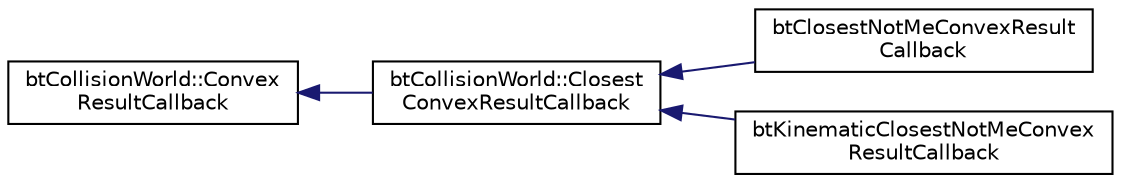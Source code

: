 digraph "Graphical Class Hierarchy"
{
  edge [fontname="Helvetica",fontsize="10",labelfontname="Helvetica",labelfontsize="10"];
  node [fontname="Helvetica",fontsize="10",shape=record];
  rankdir="LR";
  Node1 [label="btCollisionWorld::Convex\lResultCallback",height=0.2,width=0.4,color="black", fillcolor="white", style="filled",URL="$structbt_collision_world_1_1_convex_result_callback.html",tooltip="RayResultCallback is used to report new raycast results. "];
  Node1 -> Node2 [dir="back",color="midnightblue",fontsize="10",style="solid",fontname="Helvetica"];
  Node2 [label="btCollisionWorld::Closest\lConvexResultCallback",height=0.2,width=0.4,color="black", fillcolor="white", style="filled",URL="$structbt_collision_world_1_1_closest_convex_result_callback.html"];
  Node2 -> Node3 [dir="back",color="midnightblue",fontsize="10",style="solid",fontname="Helvetica"];
  Node3 [label="btClosestNotMeConvexResult\lCallback",height=0.2,width=0.4,color="black", fillcolor="white", style="filled",URL="$classbt_closest_not_me_convex_result_callback.html"];
  Node2 -> Node4 [dir="back",color="midnightblue",fontsize="10",style="solid",fontname="Helvetica"];
  Node4 [label="btKinematicClosestNotMeConvex\lResultCallback",height=0.2,width=0.4,color="black", fillcolor="white", style="filled",URL="$classbt_kinematic_closest_not_me_convex_result_callback.html"];
}

